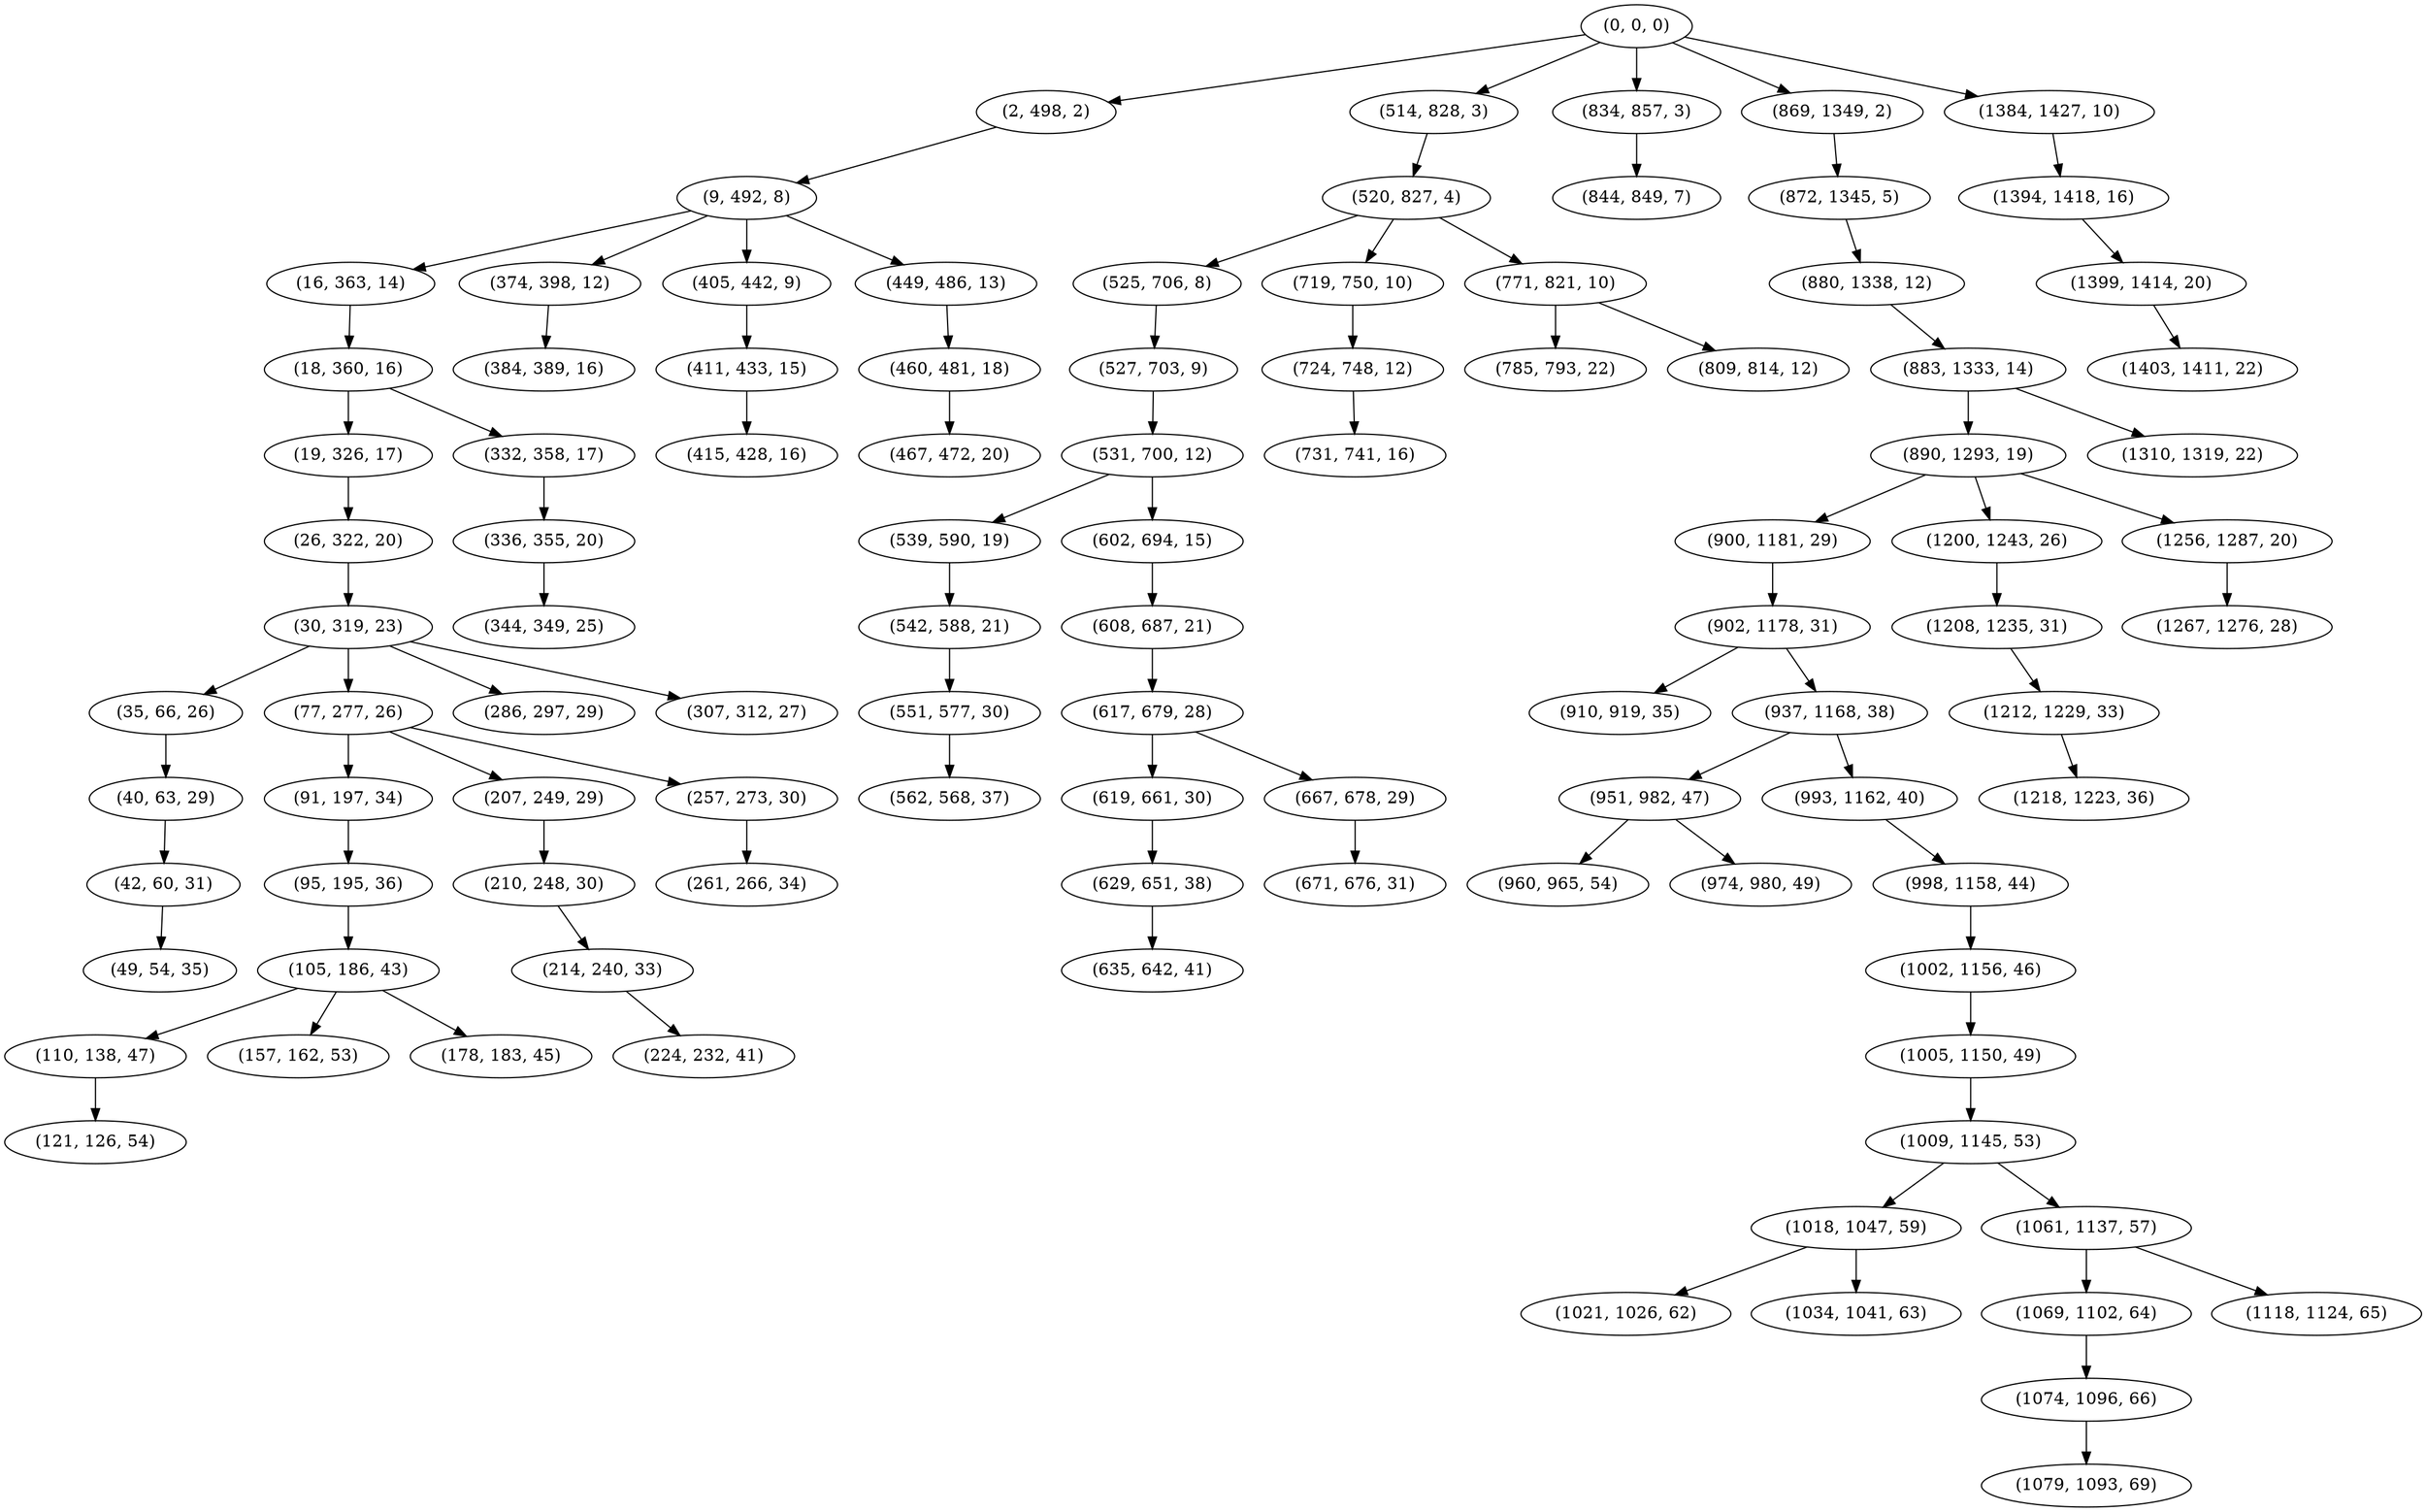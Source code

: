 digraph tree {
    "(0, 0, 0)";
    "(2, 498, 2)";
    "(9, 492, 8)";
    "(16, 363, 14)";
    "(18, 360, 16)";
    "(19, 326, 17)";
    "(26, 322, 20)";
    "(30, 319, 23)";
    "(35, 66, 26)";
    "(40, 63, 29)";
    "(42, 60, 31)";
    "(49, 54, 35)";
    "(77, 277, 26)";
    "(91, 197, 34)";
    "(95, 195, 36)";
    "(105, 186, 43)";
    "(110, 138, 47)";
    "(121, 126, 54)";
    "(157, 162, 53)";
    "(178, 183, 45)";
    "(207, 249, 29)";
    "(210, 248, 30)";
    "(214, 240, 33)";
    "(224, 232, 41)";
    "(257, 273, 30)";
    "(261, 266, 34)";
    "(286, 297, 29)";
    "(307, 312, 27)";
    "(332, 358, 17)";
    "(336, 355, 20)";
    "(344, 349, 25)";
    "(374, 398, 12)";
    "(384, 389, 16)";
    "(405, 442, 9)";
    "(411, 433, 15)";
    "(415, 428, 16)";
    "(449, 486, 13)";
    "(460, 481, 18)";
    "(467, 472, 20)";
    "(514, 828, 3)";
    "(520, 827, 4)";
    "(525, 706, 8)";
    "(527, 703, 9)";
    "(531, 700, 12)";
    "(539, 590, 19)";
    "(542, 588, 21)";
    "(551, 577, 30)";
    "(562, 568, 37)";
    "(602, 694, 15)";
    "(608, 687, 21)";
    "(617, 679, 28)";
    "(619, 661, 30)";
    "(629, 651, 38)";
    "(635, 642, 41)";
    "(667, 678, 29)";
    "(671, 676, 31)";
    "(719, 750, 10)";
    "(724, 748, 12)";
    "(731, 741, 16)";
    "(771, 821, 10)";
    "(785, 793, 22)";
    "(809, 814, 12)";
    "(834, 857, 3)";
    "(844, 849, 7)";
    "(869, 1349, 2)";
    "(872, 1345, 5)";
    "(880, 1338, 12)";
    "(883, 1333, 14)";
    "(890, 1293, 19)";
    "(900, 1181, 29)";
    "(902, 1178, 31)";
    "(910, 919, 35)";
    "(937, 1168, 38)";
    "(951, 982, 47)";
    "(960, 965, 54)";
    "(974, 980, 49)";
    "(993, 1162, 40)";
    "(998, 1158, 44)";
    "(1002, 1156, 46)";
    "(1005, 1150, 49)";
    "(1009, 1145, 53)";
    "(1018, 1047, 59)";
    "(1021, 1026, 62)";
    "(1034, 1041, 63)";
    "(1061, 1137, 57)";
    "(1069, 1102, 64)";
    "(1074, 1096, 66)";
    "(1079, 1093, 69)";
    "(1118, 1124, 65)";
    "(1200, 1243, 26)";
    "(1208, 1235, 31)";
    "(1212, 1229, 33)";
    "(1218, 1223, 36)";
    "(1256, 1287, 20)";
    "(1267, 1276, 28)";
    "(1310, 1319, 22)";
    "(1384, 1427, 10)";
    "(1394, 1418, 16)";
    "(1399, 1414, 20)";
    "(1403, 1411, 22)";
    "(0, 0, 0)" -> "(2, 498, 2)";
    "(0, 0, 0)" -> "(514, 828, 3)";
    "(0, 0, 0)" -> "(834, 857, 3)";
    "(0, 0, 0)" -> "(869, 1349, 2)";
    "(0, 0, 0)" -> "(1384, 1427, 10)";
    "(2, 498, 2)" -> "(9, 492, 8)";
    "(9, 492, 8)" -> "(16, 363, 14)";
    "(9, 492, 8)" -> "(374, 398, 12)";
    "(9, 492, 8)" -> "(405, 442, 9)";
    "(9, 492, 8)" -> "(449, 486, 13)";
    "(16, 363, 14)" -> "(18, 360, 16)";
    "(18, 360, 16)" -> "(19, 326, 17)";
    "(18, 360, 16)" -> "(332, 358, 17)";
    "(19, 326, 17)" -> "(26, 322, 20)";
    "(26, 322, 20)" -> "(30, 319, 23)";
    "(30, 319, 23)" -> "(35, 66, 26)";
    "(30, 319, 23)" -> "(77, 277, 26)";
    "(30, 319, 23)" -> "(286, 297, 29)";
    "(30, 319, 23)" -> "(307, 312, 27)";
    "(35, 66, 26)" -> "(40, 63, 29)";
    "(40, 63, 29)" -> "(42, 60, 31)";
    "(42, 60, 31)" -> "(49, 54, 35)";
    "(77, 277, 26)" -> "(91, 197, 34)";
    "(77, 277, 26)" -> "(207, 249, 29)";
    "(77, 277, 26)" -> "(257, 273, 30)";
    "(91, 197, 34)" -> "(95, 195, 36)";
    "(95, 195, 36)" -> "(105, 186, 43)";
    "(105, 186, 43)" -> "(110, 138, 47)";
    "(105, 186, 43)" -> "(157, 162, 53)";
    "(105, 186, 43)" -> "(178, 183, 45)";
    "(110, 138, 47)" -> "(121, 126, 54)";
    "(207, 249, 29)" -> "(210, 248, 30)";
    "(210, 248, 30)" -> "(214, 240, 33)";
    "(214, 240, 33)" -> "(224, 232, 41)";
    "(257, 273, 30)" -> "(261, 266, 34)";
    "(332, 358, 17)" -> "(336, 355, 20)";
    "(336, 355, 20)" -> "(344, 349, 25)";
    "(374, 398, 12)" -> "(384, 389, 16)";
    "(405, 442, 9)" -> "(411, 433, 15)";
    "(411, 433, 15)" -> "(415, 428, 16)";
    "(449, 486, 13)" -> "(460, 481, 18)";
    "(460, 481, 18)" -> "(467, 472, 20)";
    "(514, 828, 3)" -> "(520, 827, 4)";
    "(520, 827, 4)" -> "(525, 706, 8)";
    "(520, 827, 4)" -> "(719, 750, 10)";
    "(520, 827, 4)" -> "(771, 821, 10)";
    "(525, 706, 8)" -> "(527, 703, 9)";
    "(527, 703, 9)" -> "(531, 700, 12)";
    "(531, 700, 12)" -> "(539, 590, 19)";
    "(531, 700, 12)" -> "(602, 694, 15)";
    "(539, 590, 19)" -> "(542, 588, 21)";
    "(542, 588, 21)" -> "(551, 577, 30)";
    "(551, 577, 30)" -> "(562, 568, 37)";
    "(602, 694, 15)" -> "(608, 687, 21)";
    "(608, 687, 21)" -> "(617, 679, 28)";
    "(617, 679, 28)" -> "(619, 661, 30)";
    "(617, 679, 28)" -> "(667, 678, 29)";
    "(619, 661, 30)" -> "(629, 651, 38)";
    "(629, 651, 38)" -> "(635, 642, 41)";
    "(667, 678, 29)" -> "(671, 676, 31)";
    "(719, 750, 10)" -> "(724, 748, 12)";
    "(724, 748, 12)" -> "(731, 741, 16)";
    "(771, 821, 10)" -> "(785, 793, 22)";
    "(771, 821, 10)" -> "(809, 814, 12)";
    "(834, 857, 3)" -> "(844, 849, 7)";
    "(869, 1349, 2)" -> "(872, 1345, 5)";
    "(872, 1345, 5)" -> "(880, 1338, 12)";
    "(880, 1338, 12)" -> "(883, 1333, 14)";
    "(883, 1333, 14)" -> "(890, 1293, 19)";
    "(883, 1333, 14)" -> "(1310, 1319, 22)";
    "(890, 1293, 19)" -> "(900, 1181, 29)";
    "(890, 1293, 19)" -> "(1200, 1243, 26)";
    "(890, 1293, 19)" -> "(1256, 1287, 20)";
    "(900, 1181, 29)" -> "(902, 1178, 31)";
    "(902, 1178, 31)" -> "(910, 919, 35)";
    "(902, 1178, 31)" -> "(937, 1168, 38)";
    "(937, 1168, 38)" -> "(951, 982, 47)";
    "(937, 1168, 38)" -> "(993, 1162, 40)";
    "(951, 982, 47)" -> "(960, 965, 54)";
    "(951, 982, 47)" -> "(974, 980, 49)";
    "(993, 1162, 40)" -> "(998, 1158, 44)";
    "(998, 1158, 44)" -> "(1002, 1156, 46)";
    "(1002, 1156, 46)" -> "(1005, 1150, 49)";
    "(1005, 1150, 49)" -> "(1009, 1145, 53)";
    "(1009, 1145, 53)" -> "(1018, 1047, 59)";
    "(1009, 1145, 53)" -> "(1061, 1137, 57)";
    "(1018, 1047, 59)" -> "(1021, 1026, 62)";
    "(1018, 1047, 59)" -> "(1034, 1041, 63)";
    "(1061, 1137, 57)" -> "(1069, 1102, 64)";
    "(1061, 1137, 57)" -> "(1118, 1124, 65)";
    "(1069, 1102, 64)" -> "(1074, 1096, 66)";
    "(1074, 1096, 66)" -> "(1079, 1093, 69)";
    "(1200, 1243, 26)" -> "(1208, 1235, 31)";
    "(1208, 1235, 31)" -> "(1212, 1229, 33)";
    "(1212, 1229, 33)" -> "(1218, 1223, 36)";
    "(1256, 1287, 20)" -> "(1267, 1276, 28)";
    "(1384, 1427, 10)" -> "(1394, 1418, 16)";
    "(1394, 1418, 16)" -> "(1399, 1414, 20)";
    "(1399, 1414, 20)" -> "(1403, 1411, 22)";
}
